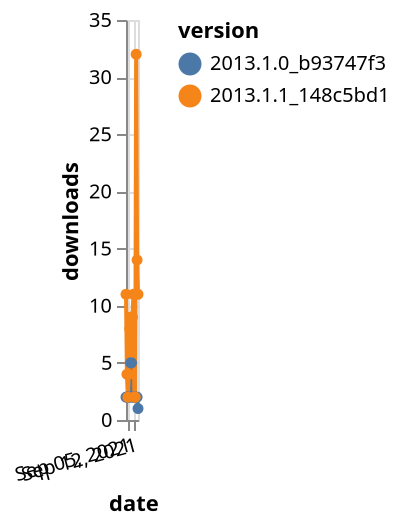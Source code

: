 {"$schema": "https://vega.github.io/schema/vega-lite/v5.json", "description": "A simple bar chart with embedded data.", "data": {"values": [{"date": "2021-09-03", "total": 1345, "delta": 2, "version": "2013.1.0_b93747f3"}, {"date": "2021-09-04", "total": 1347, "delta": 2, "version": "2013.1.0_b93747f3"}, {"date": "2021-09-05", "total": 1349, "delta": 2, "version": "2013.1.0_b93747f3"}, {"date": "2021-09-06", "total": 1351, "delta": 2, "version": "2013.1.0_b93747f3"}, {"date": "2021-09-07", "total": 1353, "delta": 2, "version": "2013.1.0_b93747f3"}, {"date": "2021-09-08", "total": 1358, "delta": 5, "version": "2013.1.0_b93747f3"}, {"date": "2021-09-09", "total": 1363, "delta": 5, "version": "2013.1.0_b93747f3"}, {"date": "2021-09-10", "total": 1365, "delta": 2, "version": "2013.1.0_b93747f3"}, {"date": "2021-09-11", "total": 1367, "delta": 2, "version": "2013.1.0_b93747f3"}, {"date": "2021-09-12", "total": 1369, "delta": 2, "version": "2013.1.0_b93747f3"}, {"date": "2021-09-13", "total": 1371, "delta": 2, "version": "2013.1.0_b93747f3"}, {"date": "2021-09-14", "total": 1373, "delta": 2, "version": "2013.1.0_b93747f3"}, {"date": "2021-09-15", "total": 1375, "delta": 2, "version": "2013.1.0_b93747f3"}, {"date": "2021-09-16", "total": 1376, "delta": 1, "version": "2013.1.0_b93747f3"}, {"date": "2021-09-03", "total": 2153, "delta": 11, "version": "2013.1.1_148c5bd1"}, {"date": "2021-09-04", "total": 2157, "delta": 4, "version": "2013.1.1_148c5bd1"}, {"date": "2021-09-05", "total": 2159, "delta": 2, "version": "2013.1.1_148c5bd1"}, {"date": "2021-09-06", "total": 2163, "delta": 4, "version": "2013.1.1_148c5bd1"}, {"date": "2021-09-07", "total": 2171, "delta": 8, "version": "2013.1.1_148c5bd1"}, {"date": "2021-09-08", "total": 2180, "delta": 9, "version": "2013.1.1_148c5bd1"}, {"date": "2021-09-09", "total": 2186, "delta": 6, "version": "2013.1.1_148c5bd1"}, {"date": "2021-09-10", "total": 2195, "delta": 9, "version": "2013.1.1_148c5bd1"}, {"date": "2021-09-11", "total": 2206, "delta": 11, "version": "2013.1.1_148c5bd1"}, {"date": "2021-09-12", "total": 2208, "delta": 2, "version": "2013.1.1_148c5bd1"}, {"date": "2021-09-13", "total": 2210, "delta": 2, "version": "2013.1.1_148c5bd1"}, {"date": "2021-09-14", "total": 2242, "delta": 32, "version": "2013.1.1_148c5bd1"}, {"date": "2021-09-15", "total": 2256, "delta": 14, "version": "2013.1.1_148c5bd1"}, {"date": "2021-09-16", "total": 2267, "delta": 11, "version": "2013.1.1_148c5bd1"}]}, "width": "container", "mark": {"type": "line", "point": {"filled": true}}, "encoding": {"x": {"field": "date", "type": "temporal", "timeUnit": "yearmonthdate", "title": "date", "axis": {"labelAngle": -15}}, "y": {"field": "delta", "type": "quantitative", "title": "downloads"}, "color": {"field": "version", "type": "nominal"}, "tooltip": {"field": "delta"}}}